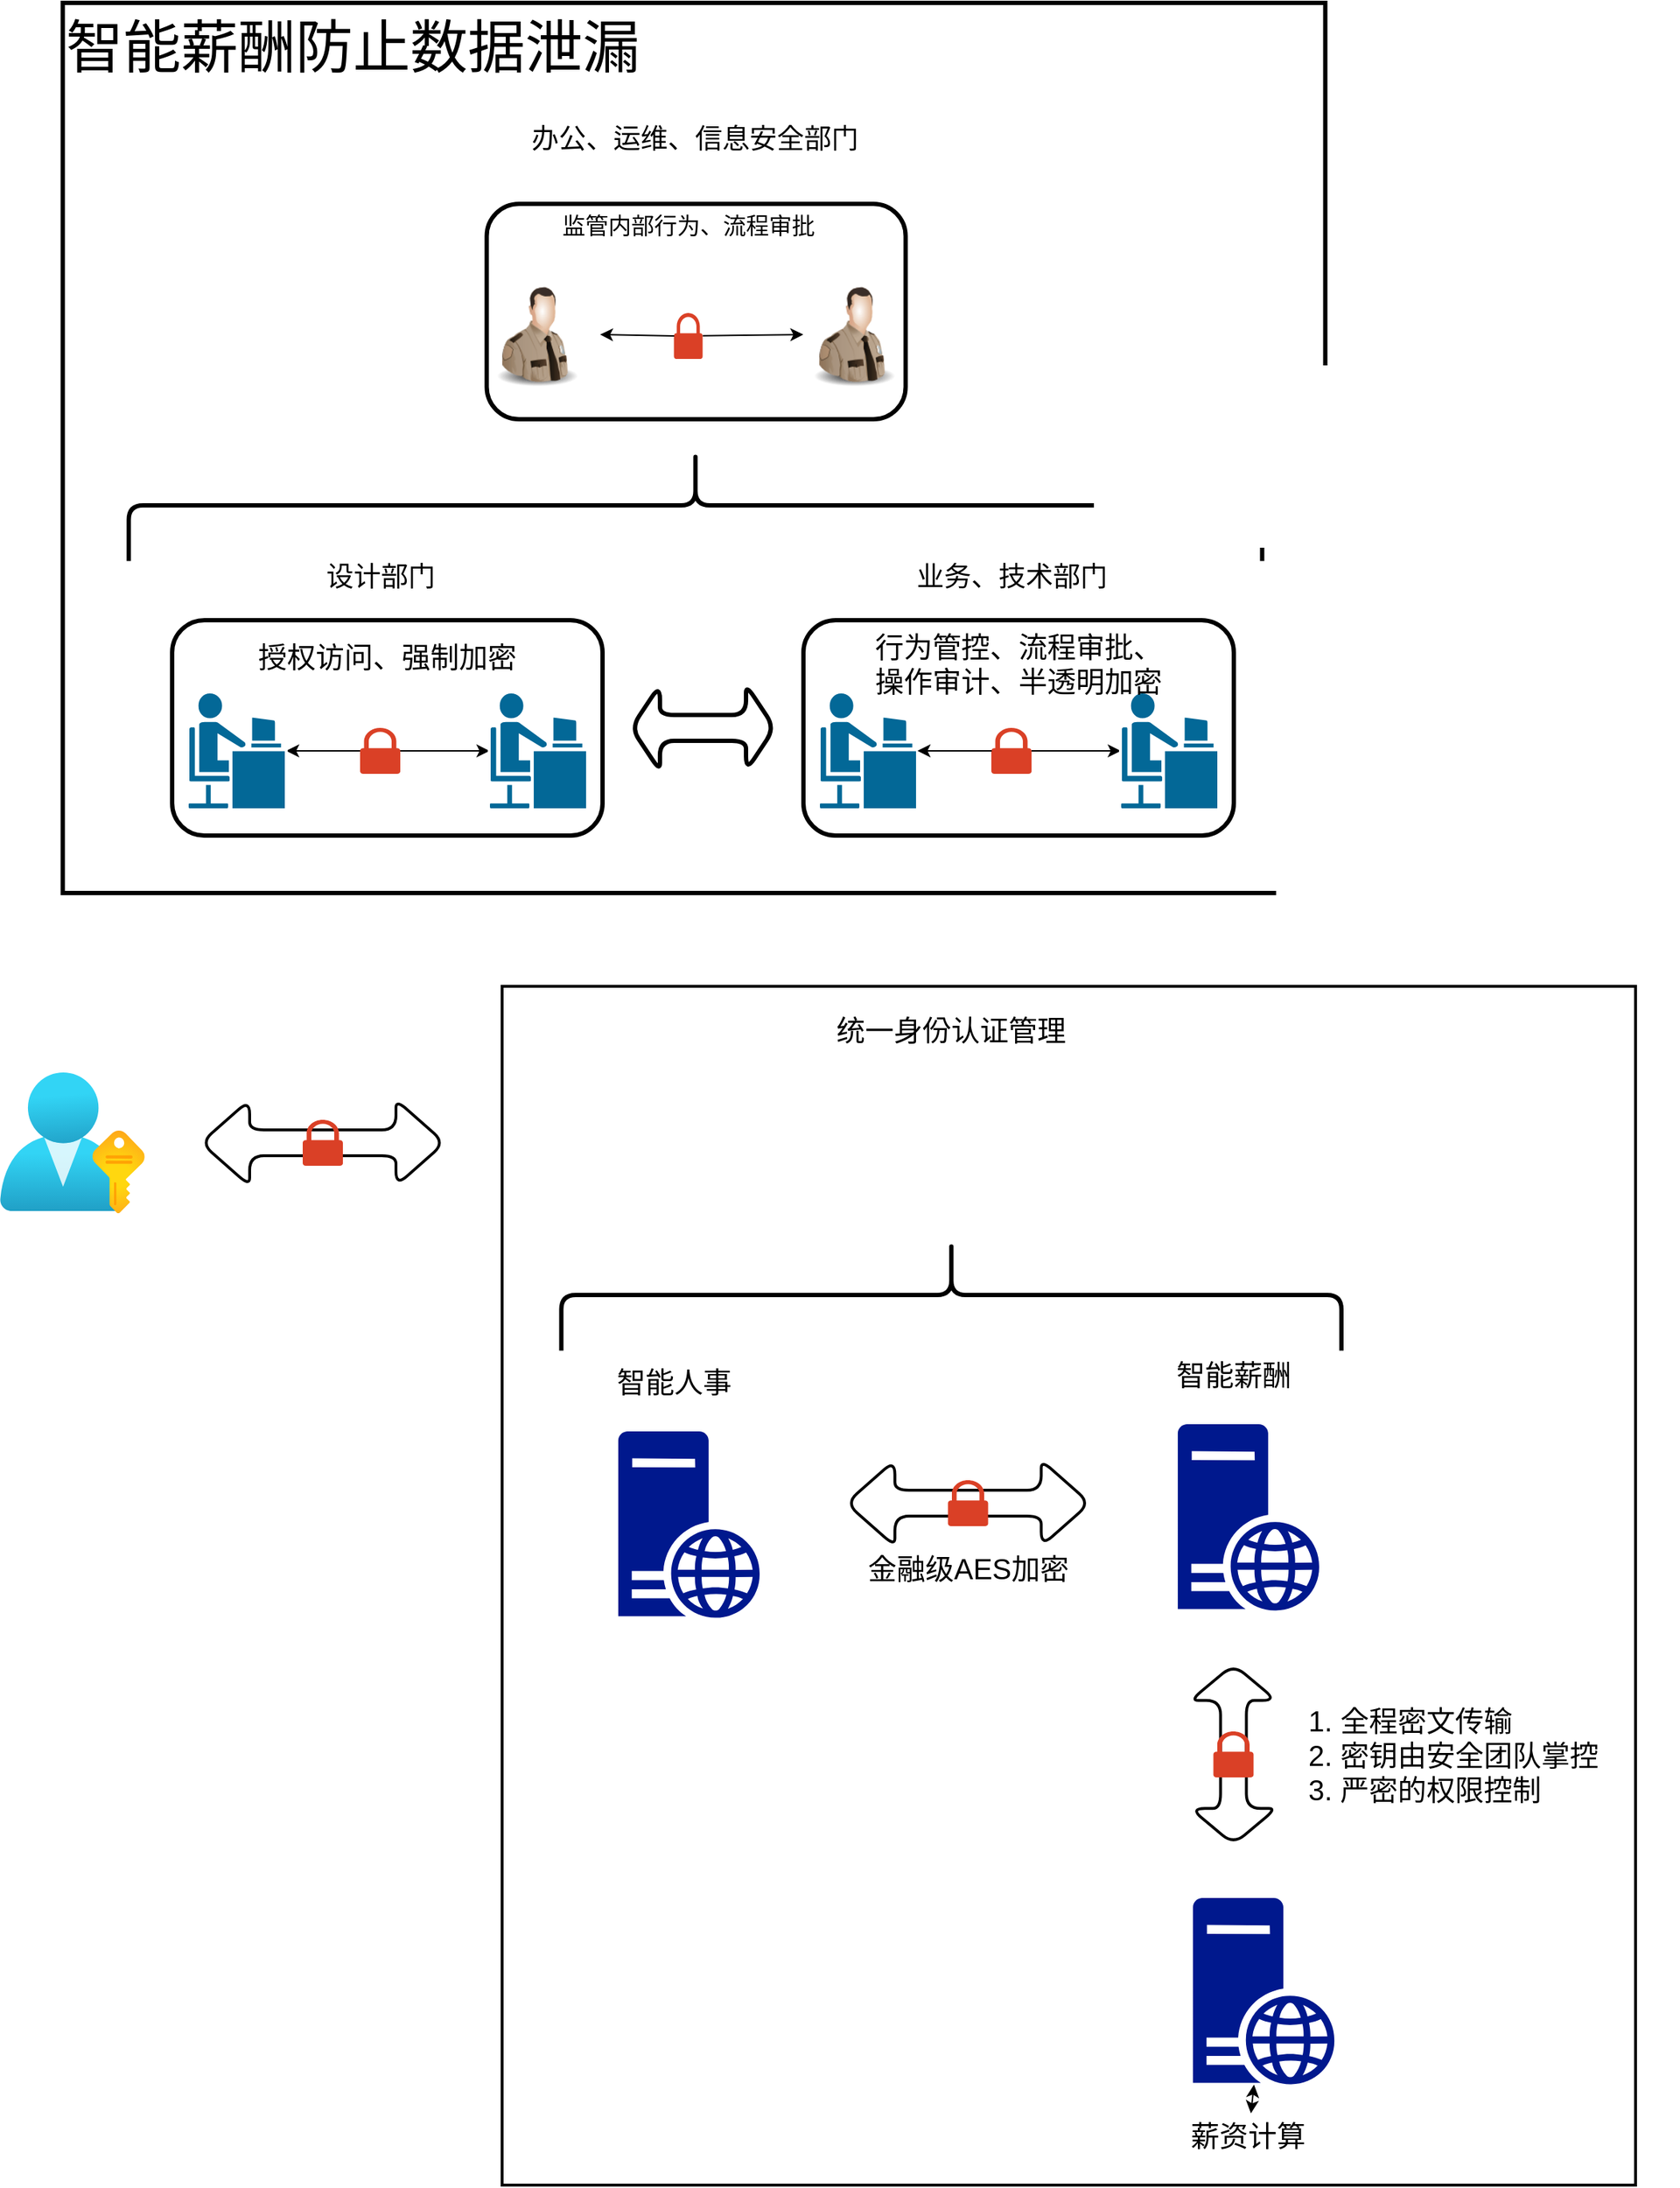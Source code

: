 <mxfile version="15.5.7" type="github">
  <diagram id="zvL8GlTMc8eFtZUIkf8F" name="企业内部">
    <mxGraphModel dx="1977" dy="2442" grid="1" gridSize="10" guides="1" tooltips="1" connect="1" arrows="1" fold="1" page="1" pageScale="1" pageWidth="827" pageHeight="1169" math="0" shadow="0">
      <root>
        <mxCell id="0" />
        <mxCell id="1" parent="0" />
        <mxCell id="PV1jHBKMlM598l_tTO8h-110" value="" style="rounded=0;whiteSpace=wrap;html=1;labelBackgroundColor=none;fontSize=20;strokeWidth=2;fillColor=none;align=left;verticalAlign=top;" vertex="1" parent="1">
          <mxGeometry x="410" y="395" width="790" height="835" as="geometry" />
        </mxCell>
        <mxCell id="PV1jHBKMlM598l_tTO8h-67" value="智能薪酬防止数据泄漏" style="rounded=0;whiteSpace=wrap;html=1;labelBackgroundColor=none;fontSize=40;strokeWidth=3;fillColor=none;verticalAlign=top;align=left;" vertex="1" parent="1">
          <mxGeometry x="103.75" y="-290" width="880" height="620" as="geometry" />
        </mxCell>
        <mxCell id="PV1jHBKMlM598l_tTO8h-70" value="" style="rounded=1;whiteSpace=wrap;html=1;labelBackgroundColor=none;fontSize=40;strokeWidth=3;fillColor=none;align=left;verticalAlign=top;" vertex="1" parent="1">
          <mxGeometry x="620" y="140" width="300" height="150" as="geometry" />
        </mxCell>
        <mxCell id="PV1jHBKMlM598l_tTO8h-69" value="" style="rounded=1;whiteSpace=wrap;html=1;labelBackgroundColor=none;fontSize=40;strokeWidth=3;fillColor=none;align=left;verticalAlign=top;" vertex="1" parent="1">
          <mxGeometry x="180" y="140" width="300" height="150" as="geometry" />
        </mxCell>
        <mxCell id="PV1jHBKMlM598l_tTO8h-9" style="edgeStyle=none;rounded=0;orthogonalLoop=1;jettySize=auto;html=1;entryX=0.01;entryY=0.5;entryDx=0;entryDy=0;entryPerimeter=0;startArrow=classic;startFill=1;" edge="1" parent="1" source="PV1jHBKMlM598l_tTO8h-3" target="PV1jHBKMlM598l_tTO8h-6">
          <mxGeometry relative="1" as="geometry" />
        </mxCell>
        <mxCell id="PV1jHBKMlM598l_tTO8h-3" value="" style="shape=mxgraph.cisco.people.androgenous_person;html=1;pointerEvents=1;dashed=0;fillColor=#036897;strokeColor=#ffffff;strokeWidth=2;verticalLabelPosition=bottom;verticalAlign=top;align=center;outlineConnect=0;" vertex="1" parent="1">
          <mxGeometry x="190.5" y="190" width="69" height="82" as="geometry" />
        </mxCell>
        <mxCell id="PV1jHBKMlM598l_tTO8h-6" value="" style="shape=mxgraph.cisco.people.androgenous_person;html=1;pointerEvents=1;dashed=0;fillColor=#036897;strokeColor=#ffffff;strokeWidth=2;verticalLabelPosition=bottom;verticalAlign=top;align=center;outlineConnect=0;" vertex="1" parent="1">
          <mxGeometry x="400.5" y="190" width="69" height="82" as="geometry" />
        </mxCell>
        <mxCell id="PV1jHBKMlM598l_tTO8h-11" value="授权访问、强制加密" style="text;html=1;strokeColor=none;fillColor=none;align=center;verticalAlign=middle;whiteSpace=wrap;rounded=0;fontSize=20;strokeWidth=6;" vertex="1" parent="1">
          <mxGeometry x="220" y="150" width="220" height="30" as="geometry" />
        </mxCell>
        <mxCell id="PV1jHBKMlM598l_tTO8h-12" value="&lt;font style=&quot;font-size: 19px;&quot;&gt;设计部门&lt;/font&gt;" style="text;html=1;align=center;verticalAlign=middle;resizable=0;points=[];autosize=1;strokeColor=none;fillColor=none;fontSize=19;" vertex="1" parent="1">
          <mxGeometry x="280" y="95" width="90" height="30" as="geometry" />
        </mxCell>
        <mxCell id="PV1jHBKMlM598l_tTO8h-15" style="edgeStyle=none;rounded=0;orthogonalLoop=1;jettySize=auto;html=1;entryX=0.01;entryY=0.5;entryDx=0;entryDy=0;entryPerimeter=0;startArrow=none;startFill=1;" edge="1" parent="1" source="PV1jHBKMlM598l_tTO8h-25" target="PV1jHBKMlM598l_tTO8h-19">
          <mxGeometry relative="1" as="geometry" />
        </mxCell>
        <mxCell id="PV1jHBKMlM598l_tTO8h-16" value="" style="shape=mxgraph.cisco.people.androgenous_person;html=1;pointerEvents=1;dashed=0;fillColor=#036897;strokeColor=#ffffff;strokeWidth=2;verticalLabelPosition=bottom;verticalAlign=top;align=center;outlineConnect=0;" vertex="1" parent="1">
          <mxGeometry x="630.5" y="190" width="69" height="82" as="geometry" />
        </mxCell>
        <mxCell id="PV1jHBKMlM598l_tTO8h-19" value="" style="shape=mxgraph.cisco.people.androgenous_person;html=1;pointerEvents=1;dashed=0;fillColor=#036897;strokeColor=#ffffff;strokeWidth=2;verticalLabelPosition=bottom;verticalAlign=top;align=center;outlineConnect=0;" vertex="1" parent="1">
          <mxGeometry x="840.5" y="190" width="69" height="82" as="geometry" />
        </mxCell>
        <mxCell id="PV1jHBKMlM598l_tTO8h-20" value="行为管控、流程审批、&lt;br&gt;操作审计、半透明加密" style="text;html=1;strokeColor=none;fillColor=none;align=center;verticalAlign=middle;whiteSpace=wrap;rounded=0;fontSize=20;" vertex="1" parent="1">
          <mxGeometry x="635" y="155" width="270" height="30" as="geometry" />
        </mxCell>
        <mxCell id="PV1jHBKMlM598l_tTO8h-21" value="&lt;font style=&quot;font-size: 19px;&quot;&gt;业务、技术部门&lt;/font&gt;" style="text;html=1;align=center;verticalAlign=middle;resizable=0;points=[];autosize=1;strokeColor=none;fillColor=none;fontSize=19;" vertex="1" parent="1">
          <mxGeometry x="690" y="95" width="150" height="30" as="geometry" />
        </mxCell>
        <mxCell id="PV1jHBKMlM598l_tTO8h-24" value="" style="sketch=0;pointerEvents=1;shadow=0;dashed=0;html=1;strokeColor=none;labelPosition=center;verticalLabelPosition=bottom;verticalAlign=top;outlineConnect=0;align=center;shape=mxgraph.office.security.lock_protected;fillColor=#DA4026;fontSize=16;" vertex="1" parent="1">
          <mxGeometry x="311" y="215" width="28" height="32" as="geometry" />
        </mxCell>
        <mxCell id="PV1jHBKMlM598l_tTO8h-72" value="" style="edgeStyle=none;rounded=0;orthogonalLoop=1;jettySize=auto;html=1;fontSize=40;startArrow=classic;startFill=1;" edge="1" parent="1" source="PV1jHBKMlM598l_tTO8h-26">
          <mxGeometry relative="1" as="geometry">
            <mxPoint x="610" y="281.5" as="targetPoint" />
          </mxGeometry>
        </mxCell>
        <mxCell id="PV1jHBKMlM598l_tTO8h-39" style="edgeStyle=none;rounded=0;orthogonalLoop=1;jettySize=auto;html=1;entryX=0.01;entryY=0.5;entryDx=0;entryDy=0;entryPerimeter=0;startArrow=none;startFill=1;" edge="1" parent="1" source="PV1jHBKMlM598l_tTO8h-46">
          <mxGeometry relative="1" as="geometry">
            <mxPoint x="478.25" y="-59" as="sourcePoint" />
            <mxPoint x="619.94" y="-59" as="targetPoint" />
          </mxGeometry>
        </mxCell>
        <mxCell id="PV1jHBKMlM598l_tTO8h-44" value="监管内部行为、流程审批" style="text;html=1;strokeColor=none;fillColor=none;align=center;verticalAlign=middle;whiteSpace=wrap;rounded=0;fontSize=16;" vertex="1" parent="1">
          <mxGeometry x="408.75" y="-150" width="262" height="30" as="geometry" />
        </mxCell>
        <mxCell id="PV1jHBKMlM598l_tTO8h-45" value="&lt;font style=&quot;font-size: 19px;&quot;&gt;办公、运维、信息安全部门&lt;/font&gt;" style="text;html=1;align=center;verticalAlign=middle;resizable=0;points=[];autosize=1;strokeColor=none;fillColor=none;fontSize=19;" vertex="1" parent="1">
          <mxGeometry x="423.75" y="-210" width="240" height="30" as="geometry" />
        </mxCell>
        <mxCell id="PV1jHBKMlM598l_tTO8h-48" value="" style="image;html=1;image=img/lib/clip_art/people/Security_Man_128x128.png;rounded=1;fontSize=13;fillColor=none;" vertex="1" parent="1">
          <mxGeometry x="398.25" y="-98" width="72" height="80" as="geometry" />
        </mxCell>
        <mxCell id="PV1jHBKMlM598l_tTO8h-59" value="" style="image;html=1;image=img/lib/clip_art/people/Security_Man_128x128.png;rounded=1;fontSize=13;fillColor=none;" vertex="1" parent="1">
          <mxGeometry x="619.25" y="-98" width="72" height="80" as="geometry" />
        </mxCell>
        <mxCell id="PV1jHBKMlM598l_tTO8h-61" value="" style="shape=curlyBracket;whiteSpace=wrap;html=1;rounded=1;flipH=1;fontSize=19;fillColor=none;rotation=-90;labelBackgroundColor=none;strokeWidth=3;" vertex="1" parent="1">
          <mxGeometry x="506" y="-335" width="77.5" height="790" as="geometry" />
        </mxCell>
        <mxCell id="PV1jHBKMlM598l_tTO8h-71" value="" style="edgeStyle=none;rounded=0;orthogonalLoop=1;jettySize=auto;html=1;fontSize=40;startArrow=classic;startFill=1;" edge="1" parent="1" source="PV1jHBKMlM598l_tTO8h-66">
          <mxGeometry relative="1" as="geometry">
            <mxPoint x="681.379" y="233" as="targetPoint" />
          </mxGeometry>
        </mxCell>
        <mxCell id="PV1jHBKMlM598l_tTO8h-25" value="" style="sketch=0;pointerEvents=1;shadow=0;dashed=0;html=1;strokeColor=none;labelPosition=center;verticalLabelPosition=bottom;verticalAlign=top;outlineConnect=0;align=center;shape=mxgraph.office.security.lock_protected;fillColor=#DA4026;fontSize=16;" vertex="1" parent="1">
          <mxGeometry x="751" y="215" width="28" height="32" as="geometry" />
        </mxCell>
        <mxCell id="PV1jHBKMlM598l_tTO8h-68" value="" style="edgeStyle=none;rounded=0;orthogonalLoop=1;jettySize=auto;html=1;entryX=0.01;entryY=0.5;entryDx=0;entryDy=0;entryPerimeter=0;startArrow=classic;startFill=1;endArrow=none;" edge="1" parent="1" source="PV1jHBKMlM598l_tTO8h-16" target="PV1jHBKMlM598l_tTO8h-25">
          <mxGeometry relative="1" as="geometry">
            <mxPoint x="699.5" y="231" as="sourcePoint" />
            <mxPoint x="841.19" y="231" as="targetPoint" />
          </mxGeometry>
        </mxCell>
        <mxCell id="PV1jHBKMlM598l_tTO8h-78" value="" style="shape=doubleArrow;whiteSpace=wrap;html=1;rounded=1;labelBackgroundColor=none;fontSize=40;strokeWidth=3;fillColor=none;align=left;verticalAlign=top;" vertex="1" parent="1">
          <mxGeometry x="500" y="185" width="100" height="60" as="geometry" />
        </mxCell>
        <mxCell id="PV1jHBKMlM598l_tTO8h-46" value="" style="sketch=0;pointerEvents=1;shadow=0;dashed=0;html=1;strokeColor=none;labelPosition=center;verticalLabelPosition=bottom;verticalAlign=top;outlineConnect=0;align=center;shape=mxgraph.office.security.lock_protected;fillColor=#DA4026;fontSize=16;" vertex="1" parent="1">
          <mxGeometry x="529.75" y="-74" width="20" height="32" as="geometry" />
        </mxCell>
        <mxCell id="PV1jHBKMlM598l_tTO8h-79" value="" style="edgeStyle=none;rounded=0;orthogonalLoop=1;jettySize=auto;html=1;entryX=0.01;entryY=0.5;entryDx=0;entryDy=0;entryPerimeter=0;startArrow=classic;startFill=1;endArrow=none;" edge="1" parent="1" target="PV1jHBKMlM598l_tTO8h-46">
          <mxGeometry relative="1" as="geometry">
            <mxPoint x="478.25" y="-59" as="sourcePoint" />
            <mxPoint x="619.94" y="-59" as="targetPoint" />
          </mxGeometry>
        </mxCell>
        <mxCell id="PV1jHBKMlM598l_tTO8h-80" value="" style="rounded=1;whiteSpace=wrap;html=1;labelBackgroundColor=none;fontSize=40;strokeWidth=3;fillColor=none;align=left;verticalAlign=top;" vertex="1" parent="1">
          <mxGeometry x="399.25" y="-150" width="292" height="150" as="geometry" />
        </mxCell>
        <mxCell id="PV1jHBKMlM598l_tTO8h-81" value="" style="sketch=0;aspect=fixed;pointerEvents=1;shadow=0;dashed=0;html=1;strokeColor=none;labelPosition=center;verticalLabelPosition=bottom;verticalAlign=top;align=center;fillColor=#00188D;shape=mxgraph.mscae.enterprise.web_server;rounded=1;labelBackgroundColor=none;fontSize=20;" vertex="1" parent="1">
          <mxGeometry x="490.95" y="705" width="98.8" height="130" as="geometry" />
        </mxCell>
        <mxCell id="PV1jHBKMlM598l_tTO8h-82" value="智能人事" style="text;html=1;strokeColor=none;fillColor=none;align=center;verticalAlign=middle;whiteSpace=wrap;rounded=0;labelBackgroundColor=none;fontSize=20;" vertex="1" parent="1">
          <mxGeometry x="469.75" y="655" width="120" height="30" as="geometry" />
        </mxCell>
        <mxCell id="PV1jHBKMlM598l_tTO8h-83" value="" style="sketch=0;aspect=fixed;pointerEvents=1;shadow=0;dashed=0;html=1;strokeColor=none;labelPosition=center;verticalLabelPosition=bottom;verticalAlign=top;align=center;fillColor=#00188D;shape=mxgraph.mscae.enterprise.web_server;rounded=1;labelBackgroundColor=none;fontSize=20;" vertex="1" parent="1">
          <mxGeometry x="880.95" y="700" width="98.8" height="130" as="geometry" />
        </mxCell>
        <mxCell id="PV1jHBKMlM598l_tTO8h-84" value="智能薪酬" style="text;html=1;strokeColor=none;fillColor=none;align=center;verticalAlign=middle;whiteSpace=wrap;rounded=0;labelBackgroundColor=none;fontSize=20;" vertex="1" parent="1">
          <mxGeometry x="859.75" y="650" width="120" height="30" as="geometry" />
        </mxCell>
        <mxCell id="PV1jHBKMlM598l_tTO8h-85" value="" style="shape=doubleArrow;whiteSpace=wrap;html=1;rounded=1;labelBackgroundColor=none;fontSize=20;strokeWidth=2;fillColor=none;align=left;verticalAlign=top;" vertex="1" parent="1">
          <mxGeometry x="649.75" y="725" width="170" height="60" as="geometry" />
        </mxCell>
        <mxCell id="PV1jHBKMlM598l_tTO8h-86" value="" style="sketch=0;pointerEvents=1;shadow=0;dashed=0;html=1;strokeColor=none;labelPosition=center;verticalLabelPosition=bottom;verticalAlign=top;outlineConnect=0;align=center;shape=mxgraph.office.security.lock_protected;fillColor=#DA4026;fontSize=16;" vertex="1" parent="1">
          <mxGeometry x="720.75" y="739" width="28" height="32" as="geometry" />
        </mxCell>
        <mxCell id="PV1jHBKMlM598l_tTO8h-87" value="金融级AES加密" style="text;html=1;strokeColor=none;fillColor=none;align=center;verticalAlign=middle;whiteSpace=wrap;rounded=0;labelBackgroundColor=none;fontSize=20;" vertex="1" parent="1">
          <mxGeometry x="644.75" y="785" width="180" height="30" as="geometry" />
        </mxCell>
        <mxCell id="PV1jHBKMlM598l_tTO8h-90" value="" style="aspect=fixed;html=1;points=[];align=center;image;fontSize=12;image=img/lib/azure2/azure_stack/User_Subscriptions.svg;rounded=1;labelBackgroundColor=none;strokeWidth=2;fillColor=none;" vertex="1" parent="1">
          <mxGeometry x="60" y="455" width="100.97" height="98" as="geometry" />
        </mxCell>
        <mxCell id="PV1jHBKMlM598l_tTO8h-93" value="" style="shape=image;html=1;verticalAlign=top;verticalLabelPosition=bottom;labelBackgroundColor=#ffffff;imageAspect=0;aspect=fixed;image=https://cdn2.iconfinder.com/data/icons/picol-vector/32/server_security-128.png;rounded=1;fontSize=20;strokeWidth=2;fillColor=none;" vertex="1" parent="1">
          <mxGeometry x="659.13" y="440" width="128" height="128" as="geometry" />
        </mxCell>
        <mxCell id="PV1jHBKMlM598l_tTO8h-94" value="" style="shape=curlyBracket;whiteSpace=wrap;html=1;rounded=1;flipH=1;fontSize=19;fillColor=none;rotation=-90;labelBackgroundColor=none;strokeWidth=3;" vertex="1" parent="1">
          <mxGeometry x="684.38" y="338.13" width="77.5" height="543.75" as="geometry" />
        </mxCell>
        <mxCell id="PV1jHBKMlM598l_tTO8h-95" value="统一身份认证管理" style="text;html=1;strokeColor=none;fillColor=none;align=center;verticalAlign=middle;whiteSpace=wrap;rounded=0;labelBackgroundColor=none;fontSize=20;" vertex="1" parent="1">
          <mxGeometry x="633.13" y="410" width="180" height="30" as="geometry" />
        </mxCell>
        <mxCell id="PV1jHBKMlM598l_tTO8h-100" value="" style="sketch=0;aspect=fixed;pointerEvents=1;shadow=0;dashed=0;html=1;strokeColor=none;labelPosition=center;verticalLabelPosition=bottom;verticalAlign=top;align=center;fillColor=#00188D;shape=mxgraph.mscae.enterprise.web_server;rounded=1;labelBackgroundColor=none;fontSize=20;" vertex="1" parent="1">
          <mxGeometry x="891.55" y="1030" width="98.8" height="130" as="geometry" />
        </mxCell>
        <mxCell id="PV1jHBKMlM598l_tTO8h-104" value="" style="edgeStyle=none;rounded=0;orthogonalLoop=1;jettySize=auto;html=1;fontSize=20;startArrow=classic;startFill=1;" edge="1" parent="1" source="PV1jHBKMlM598l_tTO8h-101" target="PV1jHBKMlM598l_tTO8h-100">
          <mxGeometry relative="1" as="geometry" />
        </mxCell>
        <mxCell id="PV1jHBKMlM598l_tTO8h-101" value="薪资计算" style="text;html=1;strokeColor=none;fillColor=none;align=center;verticalAlign=middle;whiteSpace=wrap;rounded=0;labelBackgroundColor=none;fontSize=20;" vertex="1" parent="1">
          <mxGeometry x="870.35" y="1180" width="120" height="30" as="geometry" />
        </mxCell>
        <mxCell id="PV1jHBKMlM598l_tTO8h-102" value="" style="shape=doubleArrow;whiteSpace=wrap;html=1;rounded=1;labelBackgroundColor=none;fontSize=20;strokeWidth=2;fillColor=none;align=left;verticalAlign=top;rotation=90;" vertex="1" parent="1">
          <mxGeometry x="857.13" y="900" width="125.25" height="60" as="geometry" />
        </mxCell>
        <mxCell id="PV1jHBKMlM598l_tTO8h-103" value="" style="sketch=0;pointerEvents=1;shadow=0;dashed=0;html=1;strokeColor=none;labelPosition=center;verticalLabelPosition=bottom;verticalAlign=top;outlineConnect=0;align=center;shape=mxgraph.office.security.lock_protected;fillColor=#DA4026;fontSize=16;" vertex="1" parent="1">
          <mxGeometry x="905.75" y="914" width="28" height="32" as="geometry" />
        </mxCell>
        <mxCell id="PV1jHBKMlM598l_tTO8h-105" value="1. 全程密文传输&lt;br&gt;2. 密钥由安全团队掌控&lt;br&gt;3. 严密的权限控制" style="text;html=1;strokeColor=none;fillColor=none;align=left;verticalAlign=middle;whiteSpace=wrap;rounded=0;labelBackgroundColor=none;fontSize=20;" vertex="1" parent="1">
          <mxGeometry x="970" y="870" width="260" height="120" as="geometry" />
        </mxCell>
        <mxCell id="PV1jHBKMlM598l_tTO8h-106" value="" style="shape=doubleArrow;whiteSpace=wrap;html=1;rounded=1;labelBackgroundColor=none;fontSize=20;strokeWidth=2;fillColor=none;align=left;verticalAlign=top;" vertex="1" parent="1">
          <mxGeometry x="200" y="474" width="170" height="60" as="geometry" />
        </mxCell>
        <mxCell id="PV1jHBKMlM598l_tTO8h-107" value="" style="sketch=0;pointerEvents=1;shadow=0;dashed=0;html=1;strokeColor=none;labelPosition=center;verticalLabelPosition=bottom;verticalAlign=top;outlineConnect=0;align=center;shape=mxgraph.office.security.lock_protected;fillColor=#DA4026;fontSize=16;" vertex="1" parent="1">
          <mxGeometry x="271" y="488" width="28" height="32" as="geometry" />
        </mxCell>
      </root>
    </mxGraphModel>
  </diagram>
</mxfile>
